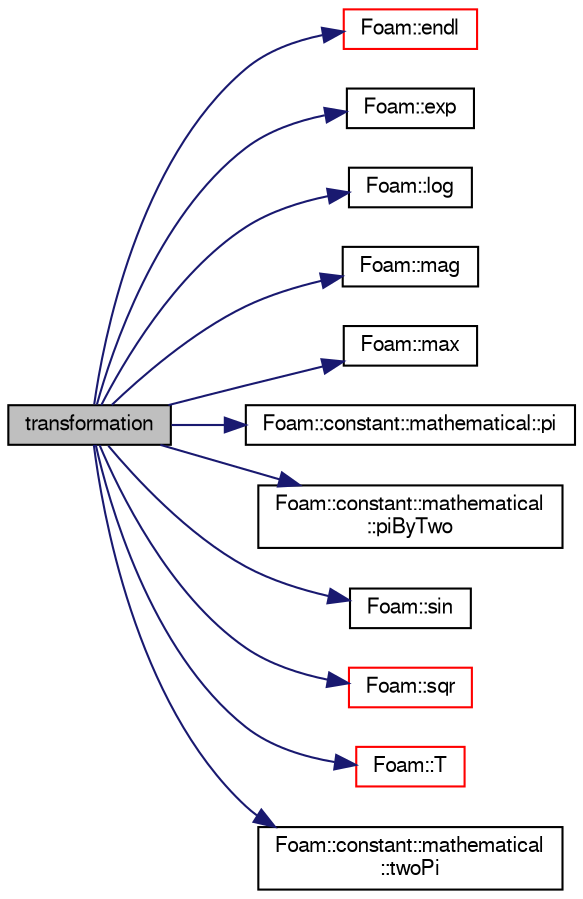 digraph "transformation"
{
  bgcolor="transparent";
  edge [fontname="FreeSans",fontsize="10",labelfontname="FreeSans",labelfontsize="10"];
  node [fontname="FreeSans",fontsize="10",shape=record];
  rankdir="LR";
  Node83 [label="transformation",height=0.2,width=0.4,color="black", fillcolor="grey75", style="filled", fontcolor="black"];
  Node83 -> Node84 [color="midnightblue",fontsize="10",style="solid",fontname="FreeSans"];
  Node84 [label="Foam::endl",height=0.2,width=0.4,color="red",URL="$a21124.html#a2db8fe02a0d3909e9351bb4275b23ce4",tooltip="Add newline and flush stream. "];
  Node83 -> Node86 [color="midnightblue",fontsize="10",style="solid",fontname="FreeSans"];
  Node86 [label="Foam::exp",height=0.2,width=0.4,color="black",URL="$a21124.html#a12bca6c677fcf0977532179c3cb9bb89"];
  Node83 -> Node87 [color="midnightblue",fontsize="10",style="solid",fontname="FreeSans"];
  Node87 [label="Foam::log",height=0.2,width=0.4,color="black",URL="$a21124.html#a6e89590da9859ad497977e08f110d4b5"];
  Node83 -> Node88 [color="midnightblue",fontsize="10",style="solid",fontname="FreeSans"];
  Node88 [label="Foam::mag",height=0.2,width=0.4,color="black",URL="$a21124.html#a929da2a3fdcf3dacbbe0487d3a330dae"];
  Node83 -> Node89 [color="midnightblue",fontsize="10",style="solid",fontname="FreeSans"];
  Node89 [label="Foam::max",height=0.2,width=0.4,color="black",URL="$a21124.html#ac993e906cf2774ae77e666bc24e81733"];
  Node83 -> Node90 [color="midnightblue",fontsize="10",style="solid",fontname="FreeSans"];
  Node90 [label="Foam::constant::mathematical::pi",height=0.2,width=0.4,color="black",URL="$a21162.html#a731b8788a4c01586c35266c7ca4fed04"];
  Node83 -> Node91 [color="midnightblue",fontsize="10",style="solid",fontname="FreeSans"];
  Node91 [label="Foam::constant::mathematical\l::piByTwo",height=0.2,width=0.4,color="black",URL="$a21162.html#a63ba3cd9aa9e4a07b53a7c13ae0b7415"];
  Node83 -> Node92 [color="midnightblue",fontsize="10",style="solid",fontname="FreeSans"];
  Node92 [label="Foam::sin",height=0.2,width=0.4,color="black",URL="$a21124.html#a4517d680df5510934705011b30dcefa6"];
  Node83 -> Node93 [color="midnightblue",fontsize="10",style="solid",fontname="FreeSans"];
  Node93 [label="Foam::sqr",height=0.2,width=0.4,color="red",URL="$a21124.html#a277dc11c581d53826ab5090b08f3b17b"];
  Node83 -> Node97 [color="midnightblue",fontsize="10",style="solid",fontname="FreeSans"];
  Node97 [label="Foam::T",height=0.2,width=0.4,color="red",URL="$a21124.html#ae57fda0abb14bb0944947c463c6e09d4"];
  Node83 -> Node99 [color="midnightblue",fontsize="10",style="solid",fontname="FreeSans"];
  Node99 [label="Foam::constant::mathematical\l::twoPi",height=0.2,width=0.4,color="black",URL="$a21162.html#a7574b446d33e802339e1708574670c00"];
}
